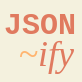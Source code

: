 <mxfile version="21.1.0" type="device">
  <diagram name="Page-1" id="80qITeza8NtsBA7JRFJL">
    <mxGraphModel dx="153" dy="97" grid="1" gridSize="10" guides="1" tooltips="1" connect="1" arrows="1" fold="1" page="1" pageScale="1" pageWidth="40" pageHeight="40" background="#F4F1DE" math="0" shadow="0">
      <root>
        <mxCell id="0" />
        <mxCell id="1" parent="0" />
        <mxCell id="86tcZN14OSeoCzX2MDcZ-13" value="" style="group" parent="1" vertex="1" connectable="0">
          <mxGeometry width="40" height="40" as="geometry" />
        </mxCell>
        <mxCell id="86tcZN14OSeoCzX2MDcZ-11" value="&lt;p style=&quot;line-height: 0%;&quot;&gt;&lt;/p&gt;&lt;div style=&quot;line-height: 10%; font-size: 18px;&quot;&gt;&lt;font style=&quot;font-size: 18px;&quot; data-font-src=&quot;https://fonts.googleapis.com/css?family=Oleo+Script&quot; face=&quot;Oleo Script&quot; color=&quot;#ffb570&quot;&gt;&lt;font style=&quot;font-size: 18px;&quot; data-font-src=&quot;https://fonts.googleapis.com/css?family=Great+Vibes&quot;&gt;&lt;span style=&quot;&quot;&gt;&lt;font style=&quot;font-size: 18px;&quot; data-font-src=&quot;https://fonts.googleapis.com/css?family=Dancing+Script&quot;&gt;&lt;font style=&quot;font-size: 18px;&quot;&gt;&lt;i style=&quot;&quot;&gt;~&lt;/i&gt;&lt;/font&gt;&lt;/font&gt;&lt;/span&gt;&lt;/font&gt;&lt;/font&gt;&lt;font style=&quot;font-size: 18px;&quot; data-font-src=&quot;https://fonts.googleapis.com/css?family=Oleo+Script&quot; face=&quot;Oleo Script&quot; color=&quot;#e07a5f&quot;&gt;&lt;font style=&quot;font-size: 18px;&quot; data-font-src=&quot;https://fonts.googleapis.com/css?family=Great+Vibes&quot;&gt;&lt;span style=&quot;&quot;&gt;&lt;font style=&quot;font-size: 18px;&quot; data-font-src=&quot;https://fonts.googleapis.com/css?family=Dancing+Script&quot;&gt;&lt;font style=&quot;font-size: 18px;&quot;&gt;&lt;i style=&quot;&quot;&gt;ify&lt;/i&gt;&lt;/font&gt;&lt;/font&gt;&lt;/span&gt;&lt;/font&gt;&lt;/font&gt;&lt;font style=&quot;font-size: 18px;&quot; data-font-src=&quot;https://fonts.googleapis.com/css?family=Oleo+Script&quot; face=&quot;Oleo Script&quot; color=&quot;#e07a5f&quot;&gt;&lt;font style=&quot;font-size: 18px;&quot; data-font-src=&quot;https://fonts.googleapis.com/css?family=Great+Vibes&quot;&gt;&lt;span style=&quot;&quot;&gt;&lt;font style=&quot;font-size: 18px;&quot; data-font-src=&quot;https://fonts.googleapis.com/css?family=Dancing+Script&quot;&gt;&lt;font style=&quot;font-size: 18px;&quot;&gt;&lt;i style=&quot;&quot;&gt;&lt;br style=&quot;&quot;&gt;&lt;/i&gt;&lt;/font&gt;&lt;/font&gt;&lt;/span&gt;&lt;/font&gt;&lt;/font&gt;&lt;/div&gt;&lt;p&gt;&lt;/p&gt;" style="text;html=1;strokeColor=none;fillColor=none;align=right;verticalAlign=bottom;rounded=0;spacingBottom=-3;labelBorderColor=none;shadow=0;spacingRight=2;" parent="86tcZN14OSeoCzX2MDcZ-13" vertex="1">
          <mxGeometry y="10" width="40" height="30" as="geometry" />
        </mxCell>
        <mxCell id="86tcZN14OSeoCzX2MDcZ-12" value="&lt;div&gt;&lt;font color=&quot;#e07a5f&quot;&gt;&lt;b&gt;JSON&lt;/b&gt;&lt;/font&gt;&lt;/div&gt;" style="text;html=1;strokeColor=none;fillColor=none;align=center;verticalAlign=top;whiteSpace=wrap;rounded=0;fontSize=15;fontFamily=Courier New;spacingTop=-2;spacingBottom=0;movable=1;resizable=1;rotatable=1;deletable=1;editable=1;locked=0;connectable=1;strokeWidth=0;allowArrows=0;expand=0;backgroundOutline=0;container=0;noLabel=0;overflow=hidden;spacing=2;labelBorderColor=none;horizontal=1;" parent="86tcZN14OSeoCzX2MDcZ-13" vertex="1">
          <mxGeometry width="40" height="30" as="geometry" />
        </mxCell>
      </root>
    </mxGraphModel>
  </diagram>
</mxfile>
